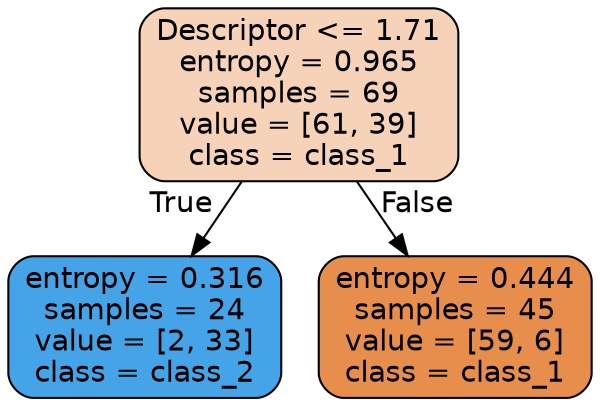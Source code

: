digraph Tree {
node [shape=box, style="filled, rounded", color="black", fontname="helvetica"] ;
edge [fontname="helvetica"] ;
0 [label="Descriptor <= 1.71\nentropy = 0.965\nsamples = 69\nvalue = [61, 39]\nclass = class_1", fillcolor="#f6d2b8"] ;
1 [label="entropy = 0.316\nsamples = 24\nvalue = [2, 33]\nclass = class_2", fillcolor="#45a3e7"] ;
0 -> 1 [labeldistance=2.5, labelangle=45, headlabel="True"] ;
2 [label="entropy = 0.444\nsamples = 45\nvalue = [59, 6]\nclass = class_1", fillcolor="#e88e4d"] ;
0 -> 2 [labeldistance=2.5, labelangle=-45, headlabel="False"] ;
}